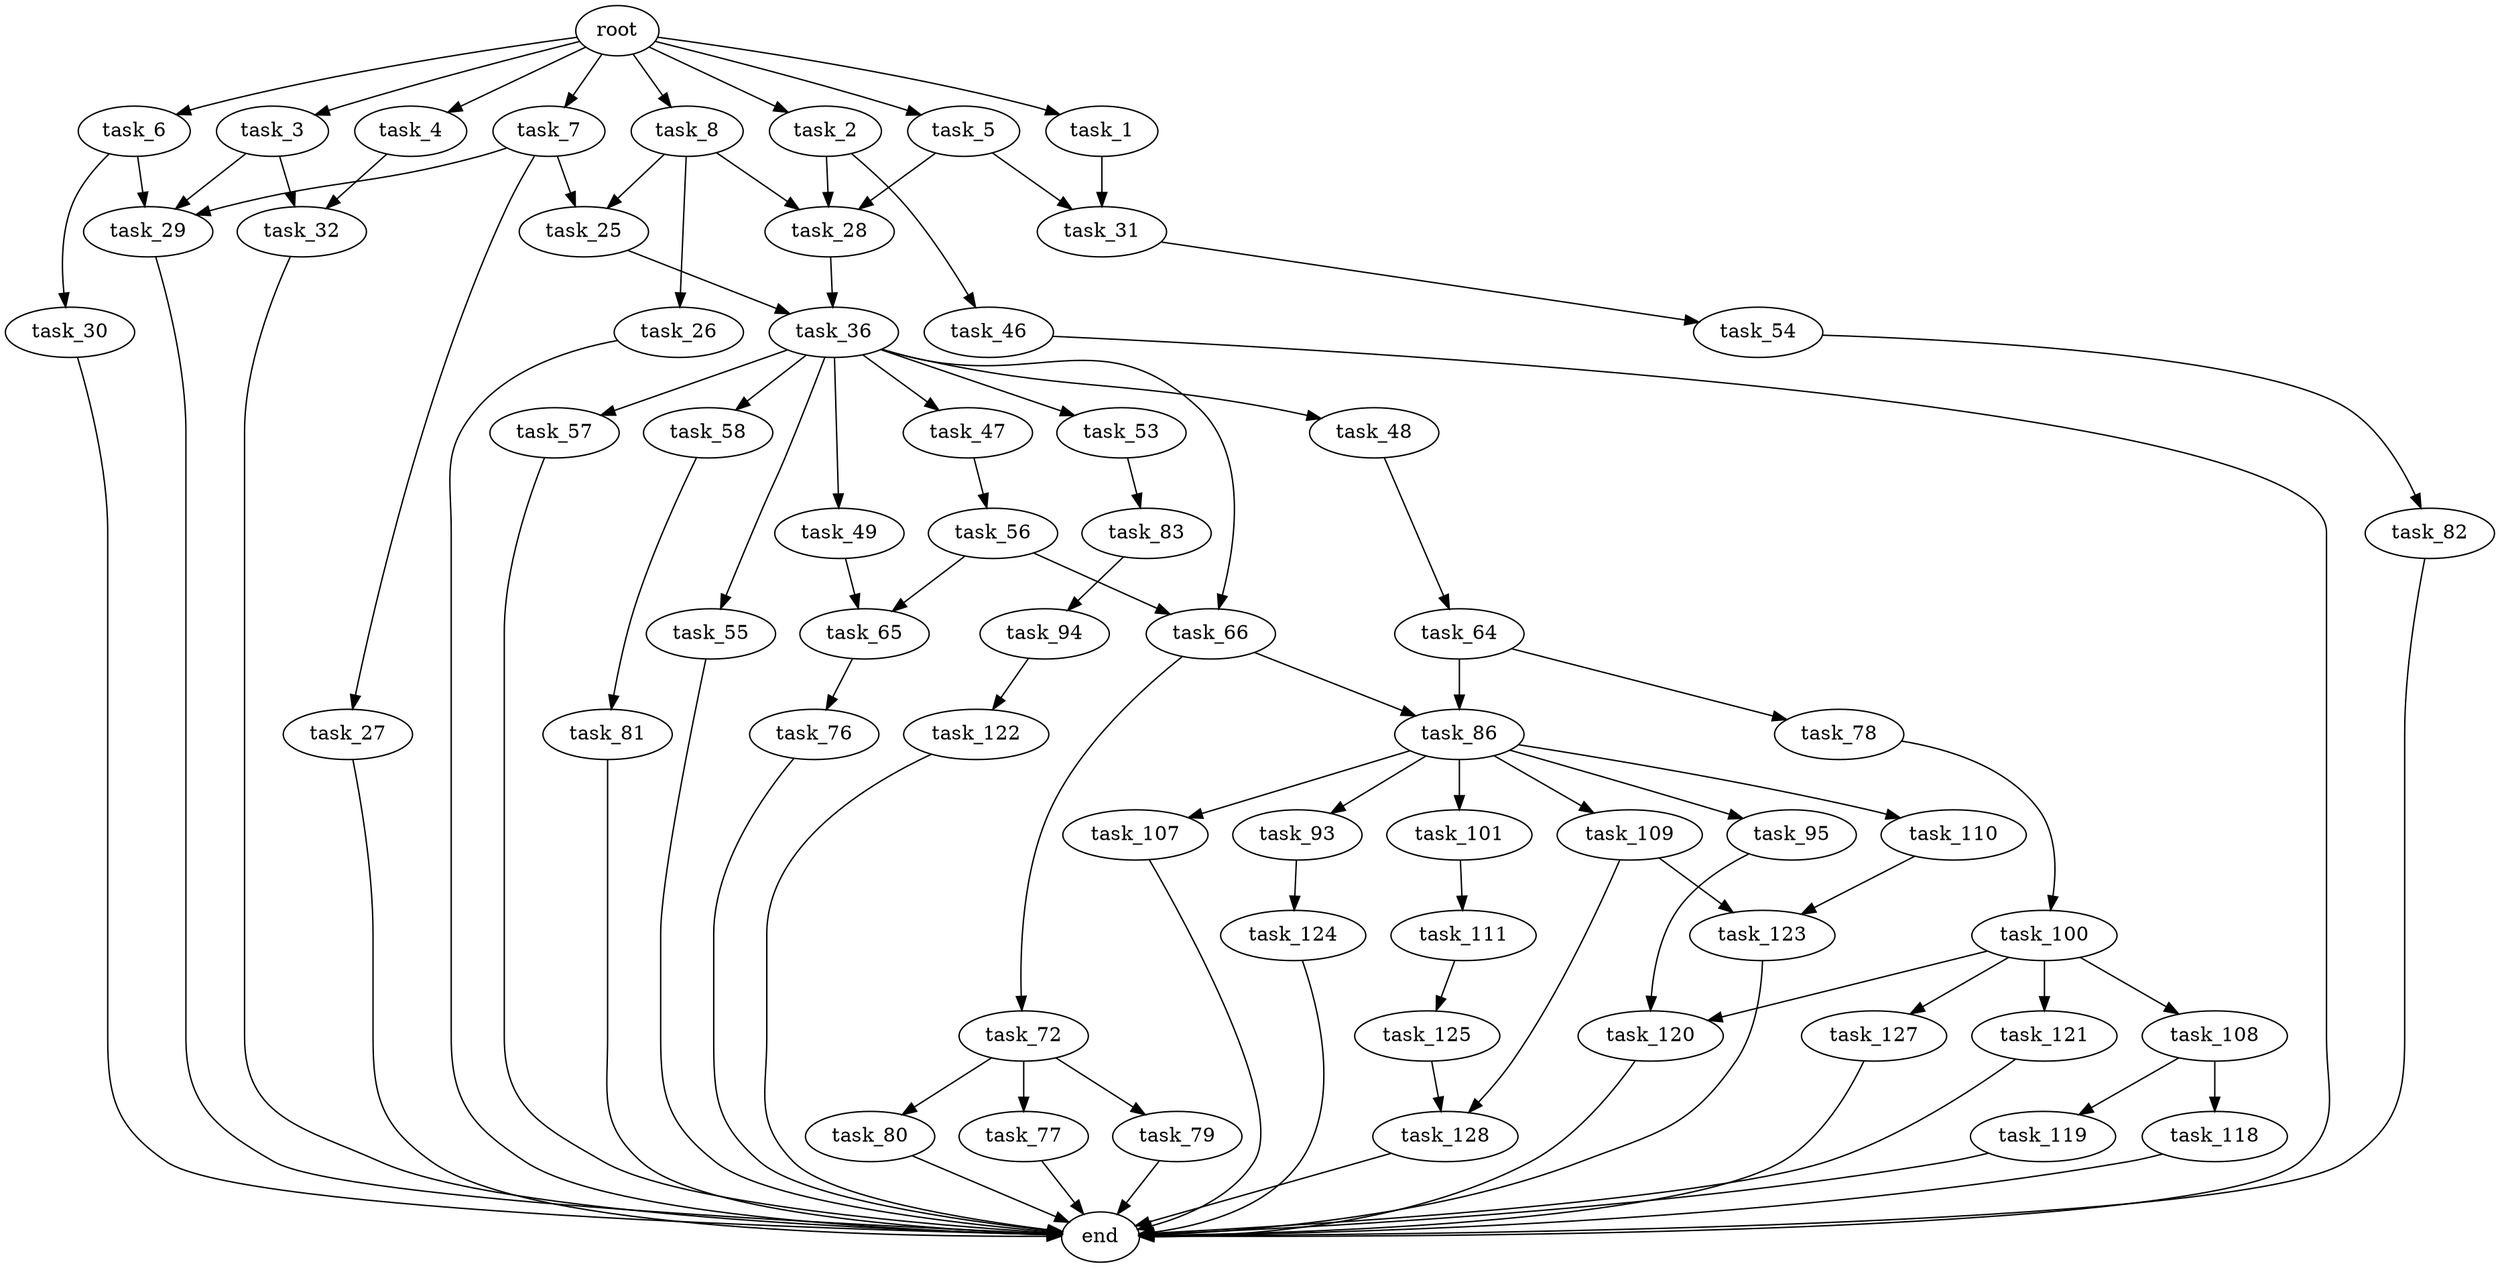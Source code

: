 digraph G {
  root [size="0.000000"];
  task_1 [size="549755813888.000000"];
  task_2 [size="13067384732.000000"];
  task_3 [size="1363206210.000000"];
  task_4 [size="8589934592.000000"];
  task_5 [size="407920583805.000000"];
  task_6 [size="181614794590.000000"];
  task_7 [size="137471220889.000000"];
  task_8 [size="134217728000.000000"];
  task_25 [size="68719476736.000000"];
  task_26 [size="1709366241.000000"];
  task_27 [size="15374846304.000000"];
  task_28 [size="68719476736.000000"];
  task_29 [size="10157464680.000000"];
  task_30 [size="315714093471.000000"];
  task_31 [size="57144540959.000000"];
  task_32 [size="491305699126.000000"];
  task_36 [size="231928233984.000000"];
  task_46 [size="2997310129.000000"];
  task_47 [size="15171591516.000000"];
  task_48 [size="186507520590.000000"];
  task_49 [size="8589934592.000000"];
  task_53 [size="28991029248.000000"];
  task_54 [size="8589934592.000000"];
  task_55 [size="231928233984.000000"];
  task_56 [size="64242191276.000000"];
  task_57 [size="202232867062.000000"];
  task_58 [size="549755813888.000000"];
  task_64 [size="44652937250.000000"];
  task_65 [size="613464306126.000000"];
  task_66 [size="283187234549.000000"];
  task_72 [size="165385845723.000000"];
  task_76 [size="68820275944.000000"];
  task_77 [size="549755813888.000000"];
  task_78 [size="14173989726.000000"];
  task_79 [size="782757789696.000000"];
  task_80 [size="782757789696.000000"];
  task_81 [size="8589934592.000000"];
  task_82 [size="129085373141.000000"];
  task_83 [size="138117564730.000000"];
  task_86 [size="62181092140.000000"];
  task_93 [size="28991029248.000000"];
  task_94 [size="549755813888.000000"];
  task_95 [size="368293445632.000000"];
  task_100 [size="744406918.000000"];
  task_101 [size="28991029248.000000"];
  task_107 [size="4302648052.000000"];
  task_108 [size="13077462118.000000"];
  task_109 [size="76201335181.000000"];
  task_110 [size="368293445632.000000"];
  task_111 [size="39454621714.000000"];
  task_118 [size="5561881669.000000"];
  task_119 [size="28759017550.000000"];
  task_120 [size="31980917814.000000"];
  task_121 [size="134217728000.000000"];
  task_122 [size="5540782653.000000"];
  task_123 [size="782757789696.000000"];
  task_124 [size="1073741824000.000000"];
  task_125 [size="867642101259.000000"];
  task_127 [size="2119950579.000000"];
  task_128 [size="12850350750.000000"];
  end [size="0.000000"];

  root -> task_1 [size="1.000000"];
  root -> task_2 [size="1.000000"];
  root -> task_3 [size="1.000000"];
  root -> task_4 [size="1.000000"];
  root -> task_5 [size="1.000000"];
  root -> task_6 [size="1.000000"];
  root -> task_7 [size="1.000000"];
  root -> task_8 [size="1.000000"];
  task_1 -> task_31 [size="536870912.000000"];
  task_2 -> task_28 [size="411041792.000000"];
  task_2 -> task_46 [size="411041792.000000"];
  task_3 -> task_29 [size="75497472.000000"];
  task_3 -> task_32 [size="75497472.000000"];
  task_4 -> task_32 [size="33554432.000000"];
  task_5 -> task_28 [size="301989888.000000"];
  task_5 -> task_31 [size="301989888.000000"];
  task_6 -> task_29 [size="134217728.000000"];
  task_6 -> task_30 [size="134217728.000000"];
  task_7 -> task_25 [size="209715200.000000"];
  task_7 -> task_27 [size="209715200.000000"];
  task_7 -> task_29 [size="209715200.000000"];
  task_8 -> task_25 [size="209715200.000000"];
  task_8 -> task_26 [size="209715200.000000"];
  task_8 -> task_28 [size="209715200.000000"];
  task_25 -> task_36 [size="134217728.000000"];
  task_26 -> end [size="1.000000"];
  task_27 -> end [size="1.000000"];
  task_28 -> task_36 [size="134217728.000000"];
  task_29 -> end [size="1.000000"];
  task_30 -> end [size="1.000000"];
  task_31 -> task_54 [size="75497472.000000"];
  task_32 -> end [size="1.000000"];
  task_36 -> task_47 [size="301989888.000000"];
  task_36 -> task_48 [size="301989888.000000"];
  task_36 -> task_49 [size="301989888.000000"];
  task_36 -> task_53 [size="301989888.000000"];
  task_36 -> task_55 [size="301989888.000000"];
  task_36 -> task_57 [size="301989888.000000"];
  task_36 -> task_58 [size="301989888.000000"];
  task_36 -> task_66 [size="301989888.000000"];
  task_46 -> end [size="1.000000"];
  task_47 -> task_56 [size="838860800.000000"];
  task_48 -> task_64 [size="209715200.000000"];
  task_49 -> task_65 [size="33554432.000000"];
  task_53 -> task_83 [size="75497472.000000"];
  task_54 -> task_82 [size="33554432.000000"];
  task_55 -> end [size="1.000000"];
  task_56 -> task_65 [size="75497472.000000"];
  task_56 -> task_66 [size="75497472.000000"];
  task_57 -> end [size="1.000000"];
  task_58 -> task_81 [size="536870912.000000"];
  task_64 -> task_78 [size="33554432.000000"];
  task_64 -> task_86 [size="33554432.000000"];
  task_65 -> task_76 [size="411041792.000000"];
  task_66 -> task_72 [size="301989888.000000"];
  task_66 -> task_86 [size="301989888.000000"];
  task_72 -> task_77 [size="209715200.000000"];
  task_72 -> task_79 [size="209715200.000000"];
  task_72 -> task_80 [size="209715200.000000"];
  task_76 -> end [size="1.000000"];
  task_77 -> end [size="1.000000"];
  task_78 -> task_100 [size="679477248.000000"];
  task_79 -> end [size="1.000000"];
  task_80 -> end [size="1.000000"];
  task_81 -> end [size="1.000000"];
  task_82 -> end [size="1.000000"];
  task_83 -> task_94 [size="134217728.000000"];
  task_86 -> task_93 [size="209715200.000000"];
  task_86 -> task_95 [size="209715200.000000"];
  task_86 -> task_101 [size="209715200.000000"];
  task_86 -> task_107 [size="209715200.000000"];
  task_86 -> task_109 [size="209715200.000000"];
  task_86 -> task_110 [size="209715200.000000"];
  task_93 -> task_124 [size="75497472.000000"];
  task_94 -> task_122 [size="536870912.000000"];
  task_95 -> task_120 [size="411041792.000000"];
  task_100 -> task_108 [size="75497472.000000"];
  task_100 -> task_120 [size="75497472.000000"];
  task_100 -> task_121 [size="75497472.000000"];
  task_100 -> task_127 [size="75497472.000000"];
  task_101 -> task_111 [size="75497472.000000"];
  task_107 -> end [size="1.000000"];
  task_108 -> task_118 [size="301989888.000000"];
  task_108 -> task_119 [size="301989888.000000"];
  task_109 -> task_123 [size="75497472.000000"];
  task_109 -> task_128 [size="75497472.000000"];
  task_110 -> task_123 [size="411041792.000000"];
  task_111 -> task_125 [size="134217728.000000"];
  task_118 -> end [size="1.000000"];
  task_119 -> end [size="1.000000"];
  task_120 -> end [size="1.000000"];
  task_121 -> end [size="1.000000"];
  task_122 -> end [size="1.000000"];
  task_123 -> end [size="1.000000"];
  task_124 -> end [size="1.000000"];
  task_125 -> task_128 [size="679477248.000000"];
  task_127 -> end [size="1.000000"];
  task_128 -> end [size="1.000000"];
}
